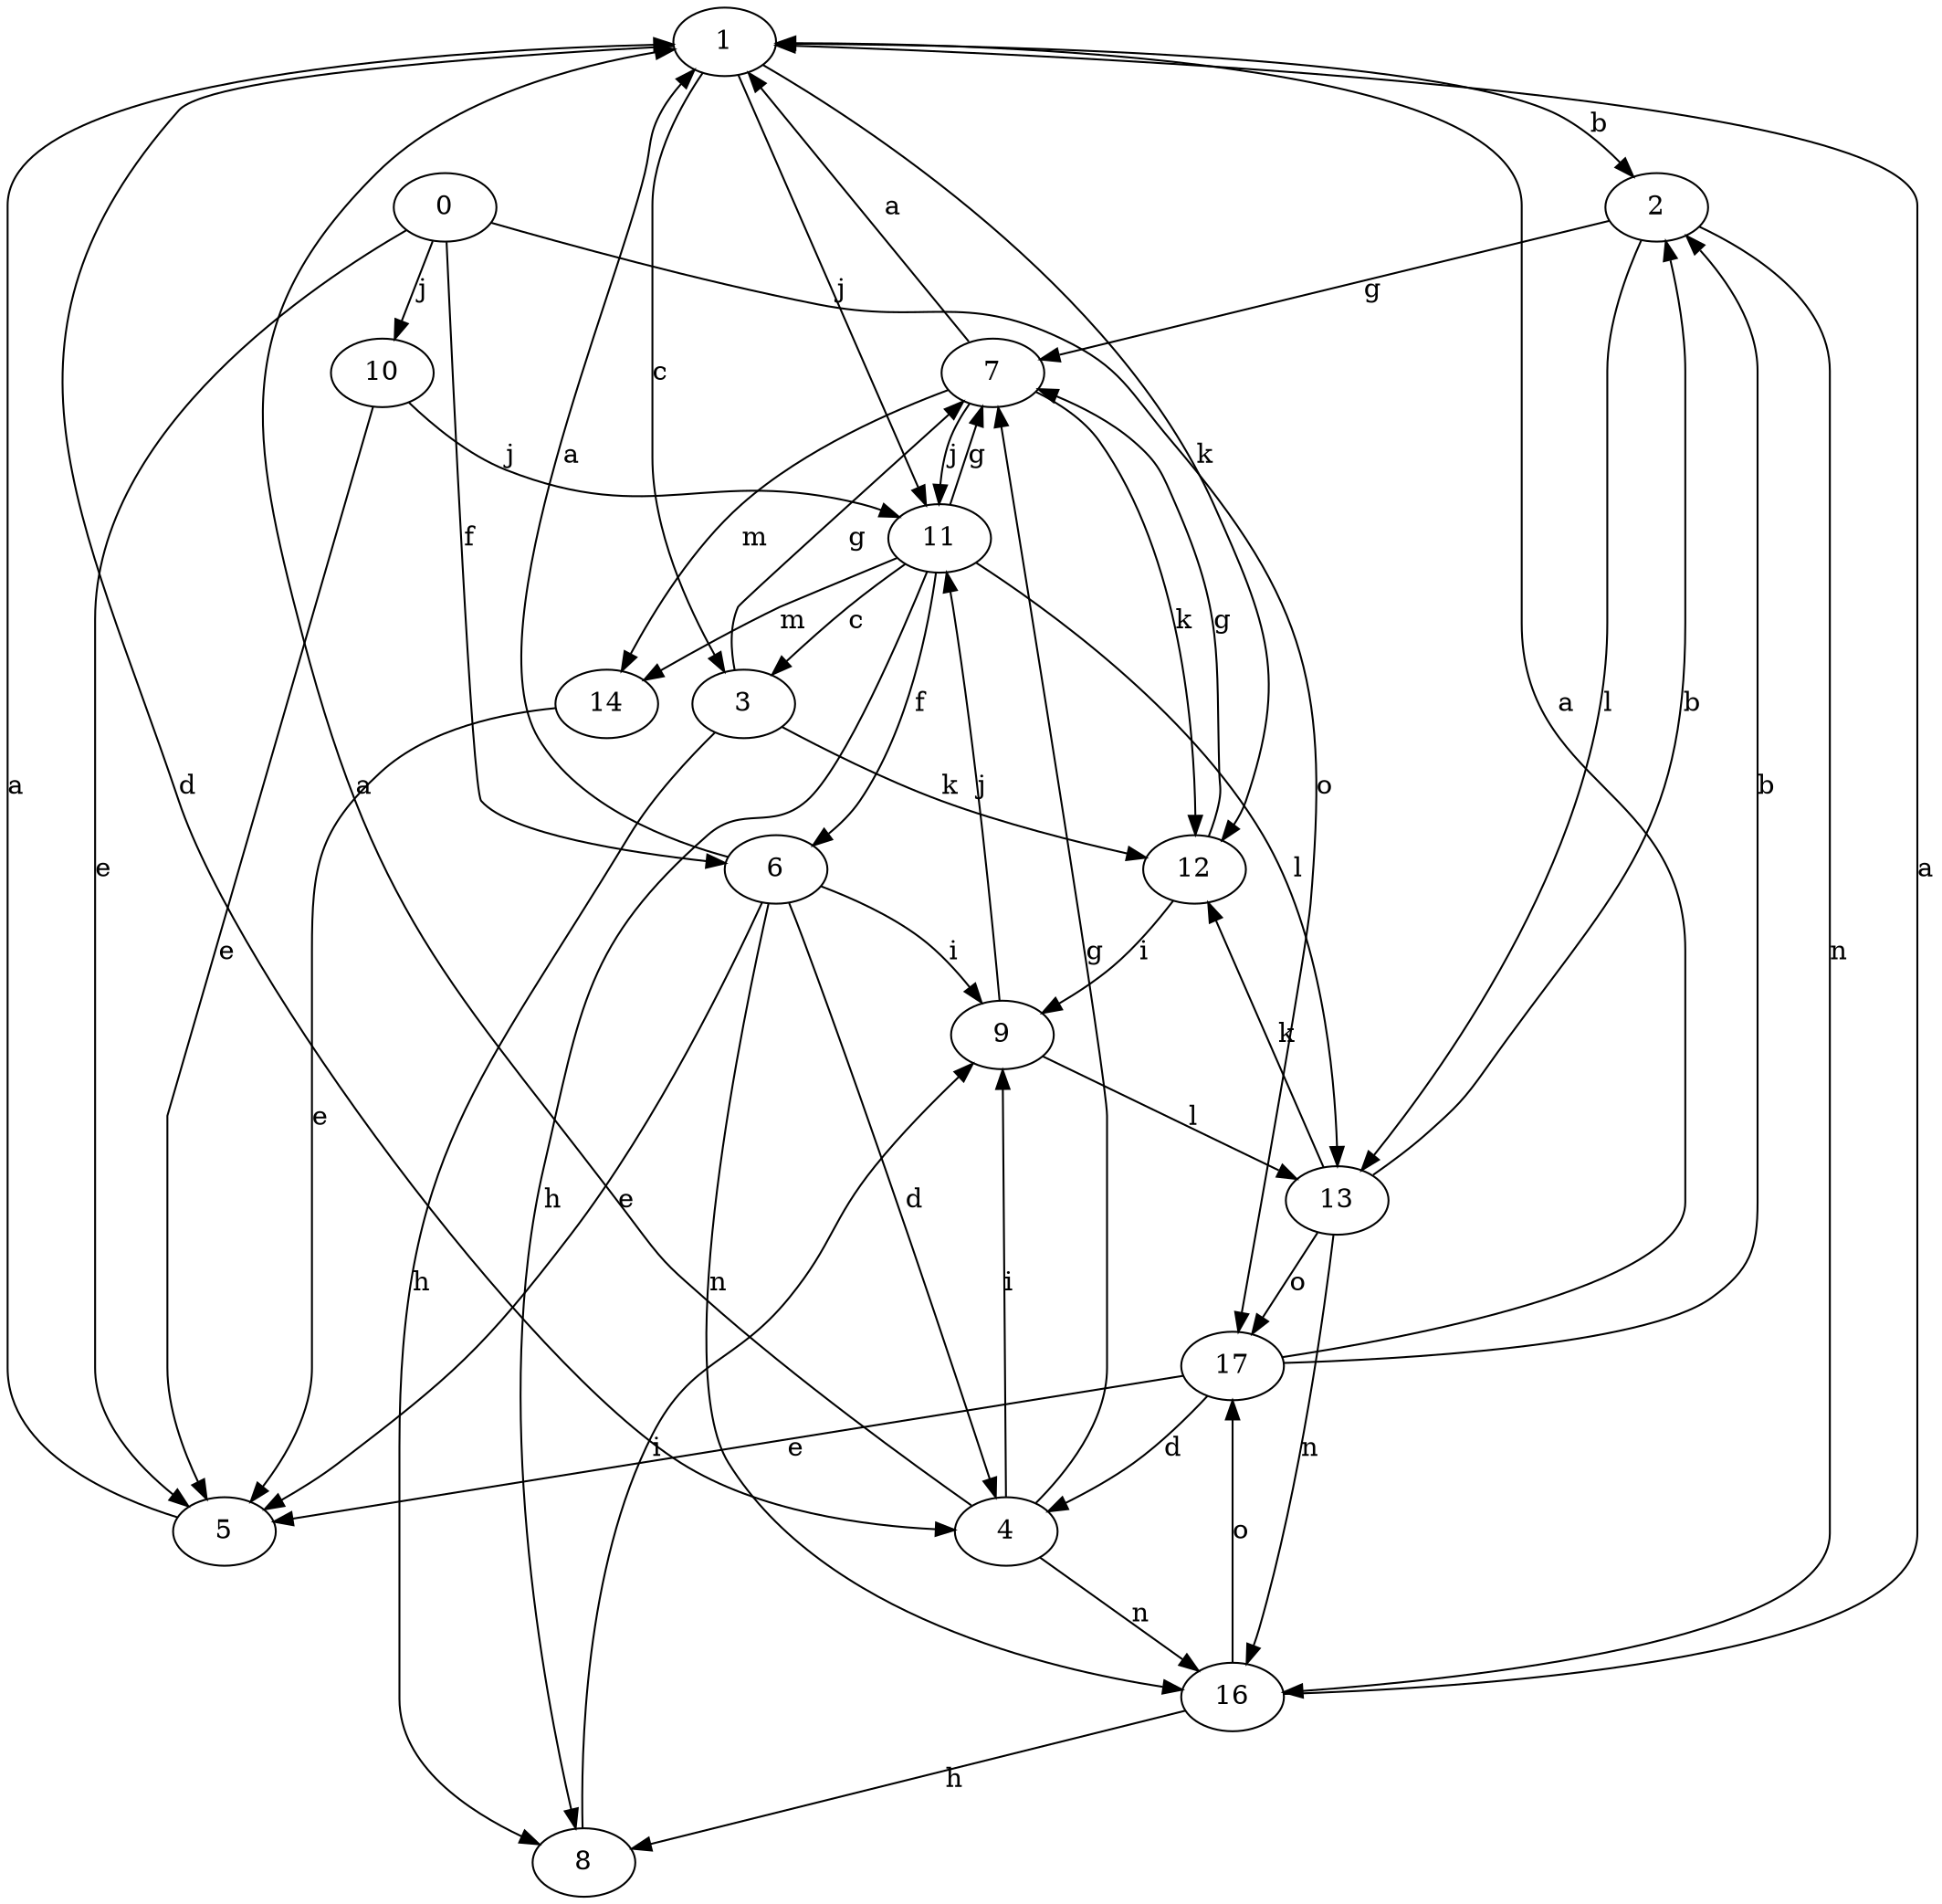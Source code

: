 strict digraph  {
1;
2;
3;
4;
5;
6;
7;
8;
9;
10;
0;
11;
12;
13;
14;
16;
17;
1 -> 2  [label=b];
1 -> 3  [label=c];
1 -> 4  [label=d];
1 -> 11  [label=j];
1 -> 12  [label=k];
2 -> 7  [label=g];
2 -> 13  [label=l];
2 -> 16  [label=n];
3 -> 7  [label=g];
3 -> 8  [label=h];
3 -> 12  [label=k];
4 -> 1  [label=a];
4 -> 7  [label=g];
4 -> 9  [label=i];
4 -> 16  [label=n];
5 -> 1  [label=a];
6 -> 1  [label=a];
6 -> 4  [label=d];
6 -> 5  [label=e];
6 -> 9  [label=i];
6 -> 16  [label=n];
7 -> 1  [label=a];
7 -> 11  [label=j];
7 -> 12  [label=k];
7 -> 14  [label=m];
8 -> 9  [label=i];
9 -> 11  [label=j];
9 -> 13  [label=l];
10 -> 5  [label=e];
10 -> 11  [label=j];
0 -> 5  [label=e];
0 -> 6  [label=f];
0 -> 10  [label=j];
0 -> 17  [label=o];
11 -> 3  [label=c];
11 -> 6  [label=f];
11 -> 7  [label=g];
11 -> 8  [label=h];
11 -> 13  [label=l];
11 -> 14  [label=m];
12 -> 7  [label=g];
12 -> 9  [label=i];
13 -> 2  [label=b];
13 -> 12  [label=k];
13 -> 16  [label=n];
13 -> 17  [label=o];
14 -> 5  [label=e];
16 -> 1  [label=a];
16 -> 8  [label=h];
16 -> 17  [label=o];
17 -> 1  [label=a];
17 -> 2  [label=b];
17 -> 4  [label=d];
17 -> 5  [label=e];
}
